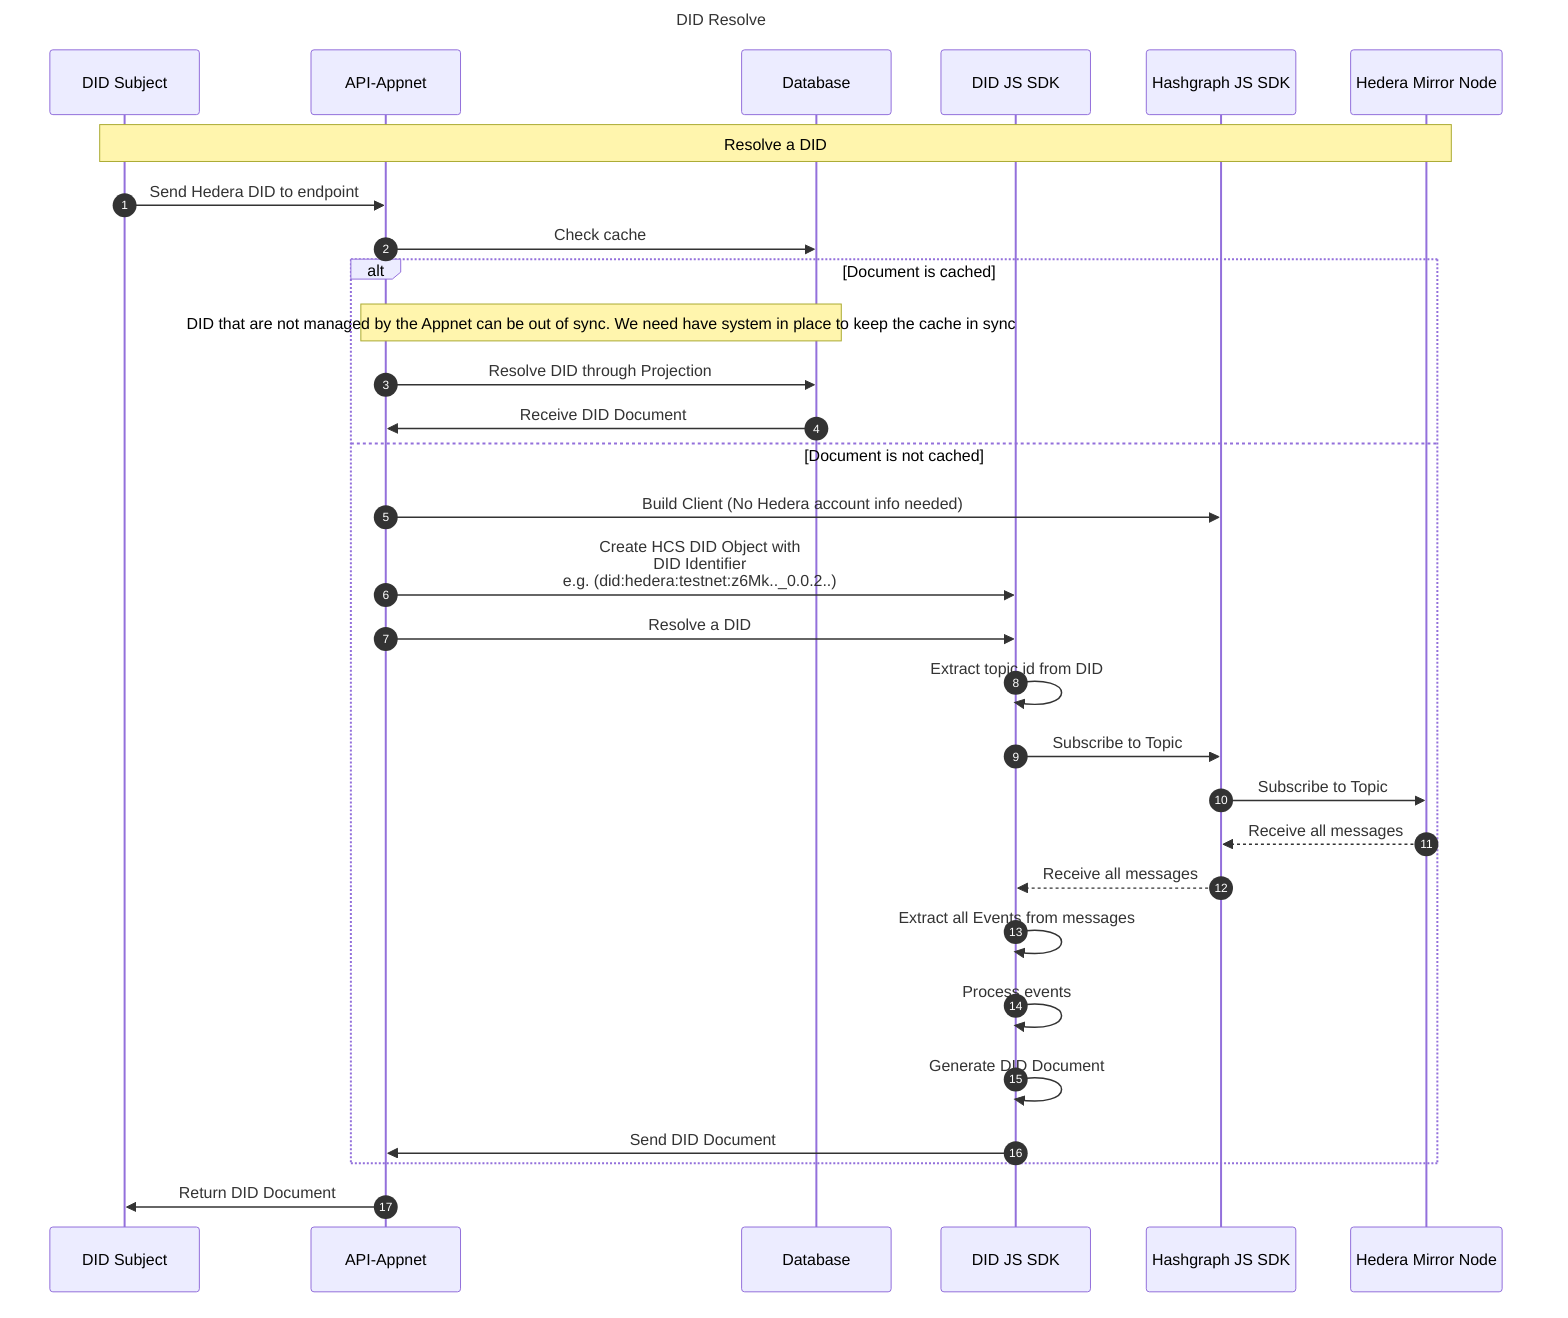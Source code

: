 sequenceDiagram
Title: DID Resolve

  autonumber
  participant Subject as DID Subject
  participant App as API-Appnet
  participant Database as Database
  participant SDK as DID JS SDK
  participant HSDK as Hashgraph JS SDK
  participant HMN as Hedera Mirror Node

note over Subject,HMN: Resolve a DID
Subject ->> App: Send Hedera DID to endpoint
App ->> Database: Check cache
alt Document is cached
note over App,Database: DID that are not managed by the Appnet can be out of sync. We need have system in place to keep the cache in sync
App ->> Database: Resolve DID through Projection
Database ->> App: Receive DID Document
else Document is not cached
App ->> HSDK: Build Client (No Hedera account info needed)

App ->> SDK: Create HCS DID Object with <br> DID Identifier <br> e.g. (did:hedera:testnet:z6Mk.._0.0.2..)
App ->> SDK: Resolve a DID
SDK ->> SDK: Extract topic id from DID
SDK ->> HSDK: Subscribe to Topic
HSDK ->> HMN: Subscribe to Topic
HMN -->> HSDK: Receive all messages
HSDK -->> SDK: Receive all messages
SDK ->> SDK: Extract all Events from messages
SDK ->> SDK: Process events
SDK ->> SDK: Generate DID Document
SDK ->> App: Send DID Document
end
App->>Subject: Return DID Document